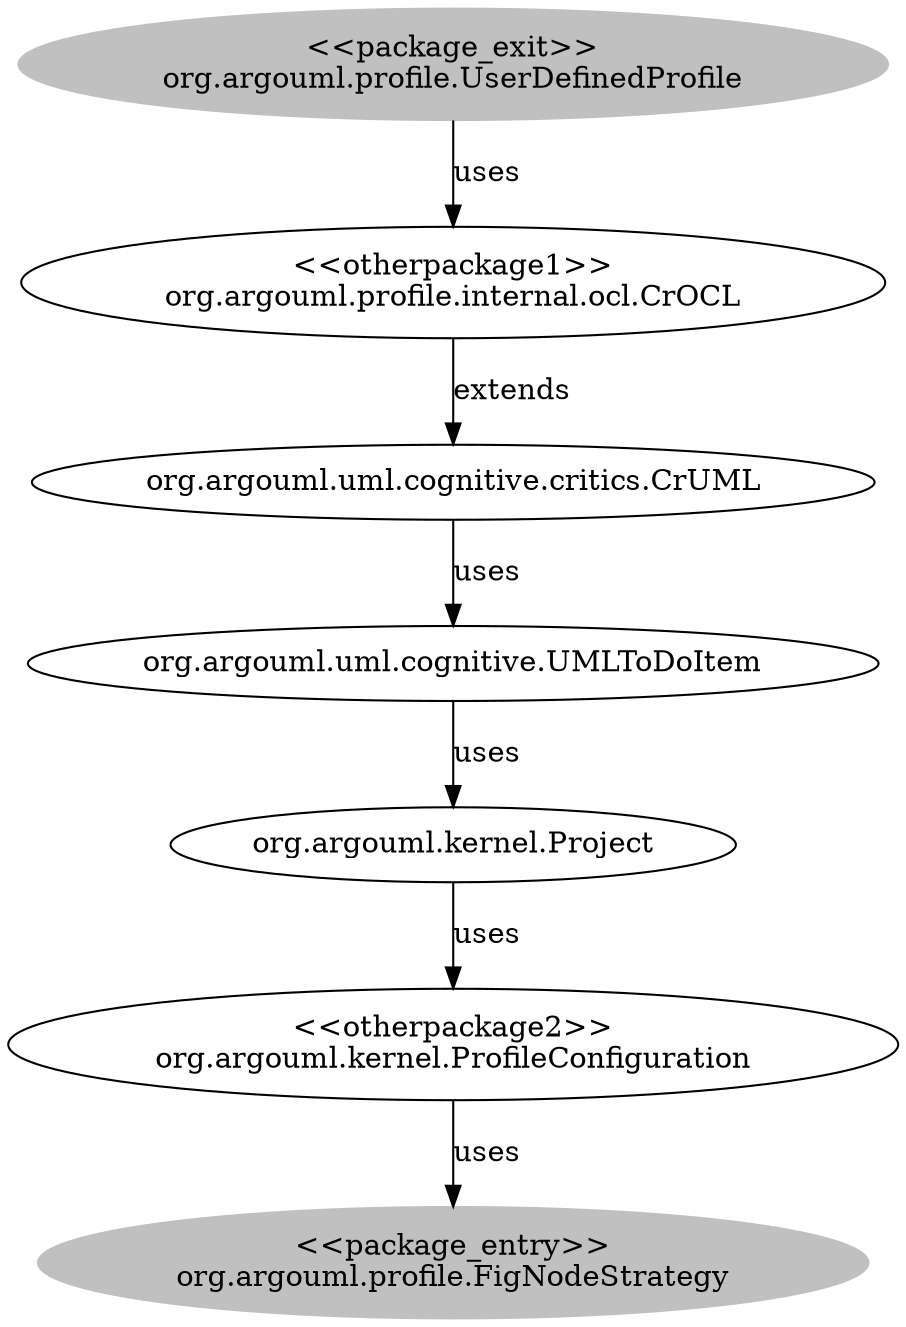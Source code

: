 digraph cd {
	org_argouml_profile_UserDefinedProfile [label="<<package_exit>>
org.argouml.profile.UserDefinedProfile",style=filled,color="grey"];
	org_argouml_profile_FigNodeStrategy [label="<<package_entry>>
org.argouml.profile.FigNodeStrategy",style=filled,color="grey"];
	org_argouml_profile_internal_ocl_CrOCL [label="<<otherpackage1>>
org.argouml.profile.internal.ocl.CrOCL"];
	org_argouml_kernel_ProfileConfiguration [label="<<otherpackage2>>
org.argouml.kernel.ProfileConfiguration"];
	org_argouml_kernel_Project [label="org.argouml.kernel.Project"];
	org_argouml_uml_cognitive_UMLToDoItem [label="org.argouml.uml.cognitive.UMLToDoItem"];
	org_argouml_uml_cognitive_critics_CrUML [label="org.argouml.uml.cognitive.critics.CrUML"];
	org_argouml_profile_UserDefinedProfile -> org_argouml_profile_internal_ocl_CrOCL [label=uses];
	org_argouml_kernel_ProfileConfiguration -> org_argouml_profile_FigNodeStrategy [label=uses];
	org_argouml_profile_internal_ocl_CrOCL -> org_argouml_uml_cognitive_critics_CrUML [label=extends];
	org_argouml_uml_cognitive_critics_CrUML -> org_argouml_uml_cognitive_UMLToDoItem [label=uses];
	org_argouml_uml_cognitive_UMLToDoItem -> org_argouml_kernel_Project [label=uses];
	org_argouml_kernel_Project -> org_argouml_kernel_ProfileConfiguration [label=uses];
}
